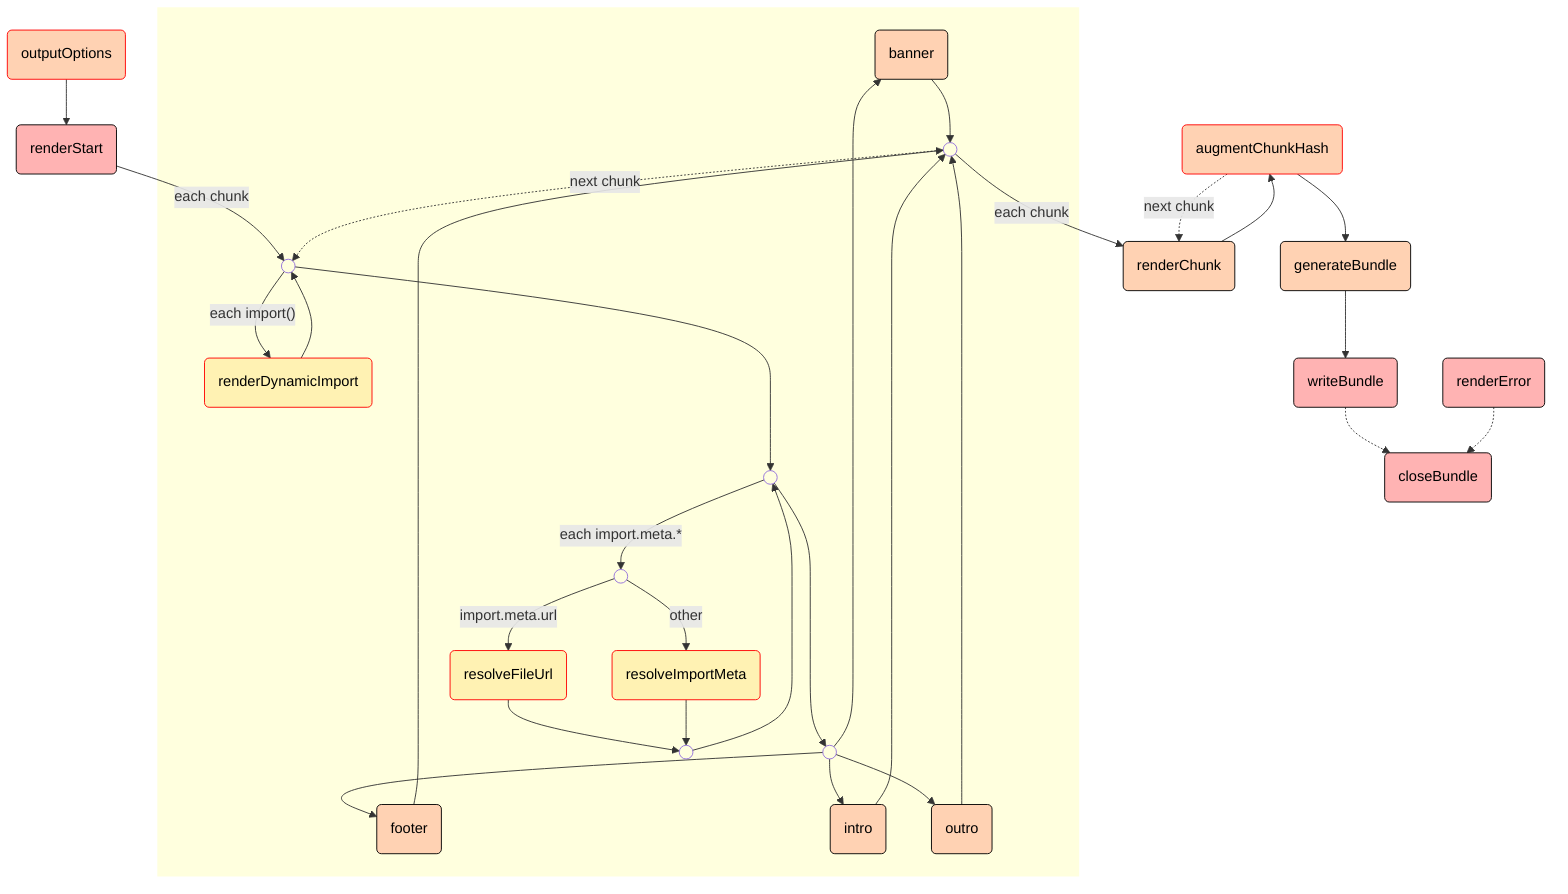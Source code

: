 flowchart TB
    classDef default fill:transparent, color:#000;
    classDef hook-parallel fill:#ffb3b3,stroke:#000;
    classDef hook-sequential fill:#ffd2b3,stroke:#000;
    classDef hook-first fill:#fff2b3,stroke:#000;
    classDef hook-sequential-sync fill:#ffd2b3,stroke:#f00;
    classDef hook-first-sync fill:#fff2b3,stroke:#f00;

    augmentchunkhash("augmentChunkHash"):::hook-sequential-sync
    click augmentchunkhash "/guide/en/#augmentchunkhash" _parent

	banner("banner"):::hook-sequential
	click banner "/guide/en/#banner" _parent

	closebundle("closeBundle"):::hook-parallel
	click closebundle "/guide/en/#closebundle" _parent

	footer("footer"):::hook-sequential
	click footer "/guide/en/#footer" _parent

	generatebundle("generateBundle"):::hook-sequential
	click generatebundle "/guide/en/#generatebundle" _parent

	intro("intro"):::hook-sequential
	click intro "/guide/en/#intro" _parent

	outputoptions("outputOptions"):::hook-sequential-sync
	click outputoptions "/guide/en/#outputoptions" _parent

	outro("outro"):::hook-sequential
	click outro "/guide/en/#outro" _parent

	renderchunk("renderChunk"):::hook-sequential
	click renderchunk "/guide/en/#renderchunk" _parent

	renderdynamicimport("renderDynamicImport"):::hook-first-sync
	click renderdynamicimport "/guide/en/#renderdynamicimport" _parent

	rendererror("renderError"):::hook-parallel
	click rendererror "/guide/en/#rendererror" _parent

	renderstart("renderStart"):::hook-parallel
	click renderstart "/guide/en/#renderstart" _parent

	resolvefileurl("resolveFileUrl"):::hook-first-sync
	click resolvefileurl "/guide/en/#resolvefileurl" _parent

	resolveimportmeta("resolveImportMeta"):::hook-first-sync
	click resolveimportmeta "/guide/en/#resolveimportmeta" _parent

	writebundle("writeBundle"):::hook-parallel
	click writebundle "/guide/en/#writebundle" _parent


	outputoptions
	--> renderstart
	--> |each chunk|beforerenderdynamicimport

	afteraddons
	--> |each chunk|renderchunk

	augmentchunkhash
	--> generatebundle
	--> writebundle
	.-> closebundle

	subgraph generateChunks [" "]
	    direction TB
	    beforerenderdynamicimport(( ))
        ---> beforeresolveimportmeta(( ))
        ----> beforereaddons(( ))
        --> banner & footer & intro & outro
        --> afteraddons(( ))
        .-> |next chunk|beforerenderdynamicimport

	    beforerenderdynamicimport
        --> |"each import()"|renderdynamicimport
        --> beforerenderdynamicimport

    	beforeresolveimportmeta
    	--> |each import.meta.*|beforeimportmeta(( ))
    	--> |import.meta.url|resolvefileurl
    	--> afterresolveimportmeta(( ))

	    beforeimportmeta
	    --> |other|resolveimportmeta
	    --> afterresolveimportmeta

	    afterresolveimportmeta
	    --> beforeresolveimportmeta
	end

	renderchunk
    --> augmentchunkhash
    .-> |next chunk|renderchunk

	style generateChunks stroke-width:0px;

	rendererror
	.-> closebundle